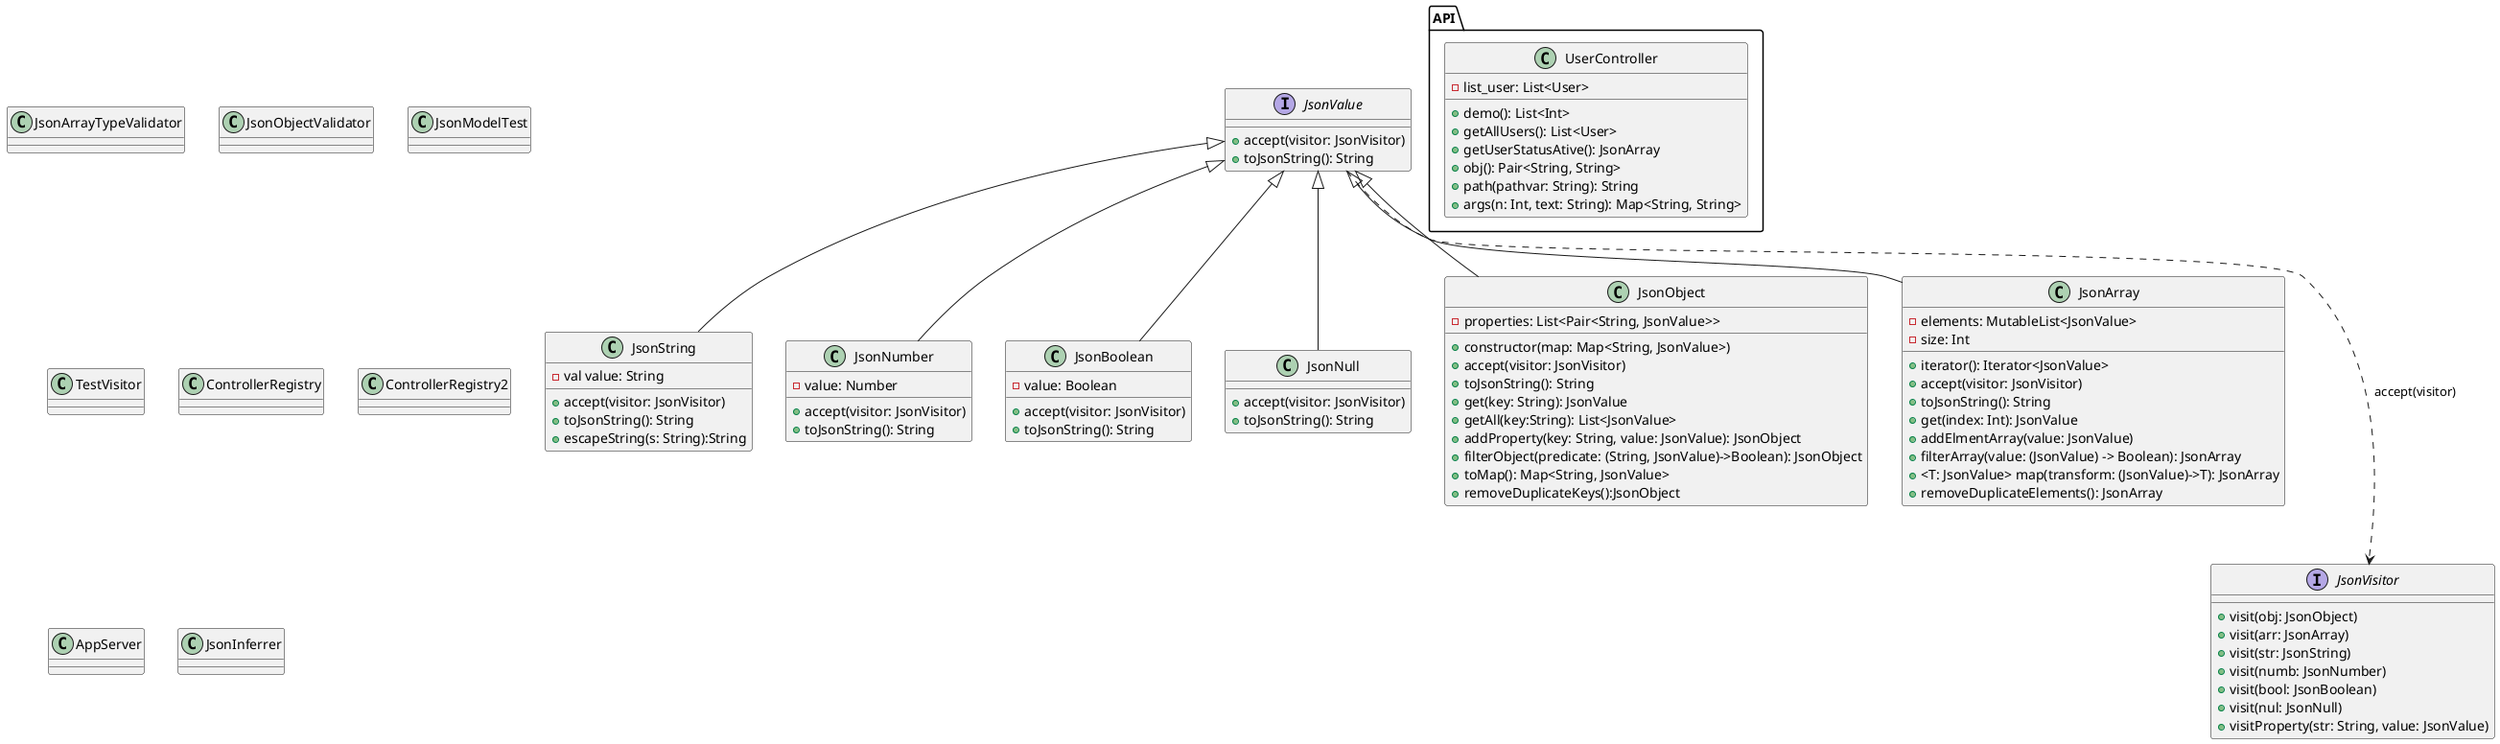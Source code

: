@startuml

JsonValue <|-- JsonString
JsonValue <|-- JsonNumber
JsonValue <|-- JsonBoolean
JsonValue <|-- JsonNull
JsonValue <|-- JsonObject
JsonValue <|-- JsonArray
JsonValue ...> JsonVisitor: accept(visitor)

interface JsonValue{
    + accept(visitor: JsonVisitor)
    + toJsonString(): String
}

interface JsonVisitor{
    + visit(obj: JsonObject)
    + visit(arr: JsonArray)
    + visit(str: JsonString)
    + visit(numb: JsonNumber)
    + visit(bool: JsonBoolean)
    + visit(nul: JsonNull)
    + visitProperty(str: String, value: JsonValue)
}

class JsonArray{
    - elements: MutableList<JsonValue>
    - size: Int
    + iterator(): Iterator<JsonValue>
    + accept(visitor: JsonVisitor)
    + toJsonString(): String
    + get(index: Int): JsonValue
    + addElmentArray(value: JsonValue)
    + filterArray(value: (JsonValue) -> Boolean): JsonArray
    + <T: JsonValue> map(transform: (JsonValue)->T): JsonArray
    + removeDuplicateElements(): JsonArray
}
class JsonObject{
    - properties: List<Pair<String, JsonValue>>
    + constructor(map: Map<String, JsonValue>)
    + accept(visitor: JsonVisitor)
    + toJsonString(): String
    + get(key: String): JsonValue
    + getAll(key:String): List<JsonValue>
    + addProperty(key: String, value: JsonValue): JsonObject
    + filterObject(predicate: (String, JsonValue)->Boolean): JsonObject
    + toMap(): Map<String, JsonValue>
    + removeDuplicateKeys():JsonObject
}
class JsonString{
    - val value: String
    + accept(visitor: JsonVisitor)
    + toJsonString(): String
    + escapeString(s: String):String
}
class JsonNumber{
    - value: Number
    + accept(visitor: JsonVisitor)
    + toJsonString(): String
}
class JsonBoolean{
    - value: Boolean
    + accept(visitor: JsonVisitor)
    + toJsonString(): String
}
class JsonNull{
    + accept(visitor: JsonVisitor)
    + toJsonString(): String
}


class JsonArrayTypeValidator
class JsonObjectValidator
class JsonModelTest
class TestVisitor


class ControllerRegistry
class ControllerRegistry2


class AppServer


class JsonInferrer


package "API" {
  class UserController {
    - list_user: List<User>
    + demo(): List<Int>
    + getAllUsers(): List<User>
    + getUserStatusAtive(): JsonArray
    + obj(): Pair<String, String>
    + path(pathvar: String): String
    + args(n: Int, text: String): Map<String, String>
  }
}
@enduml
